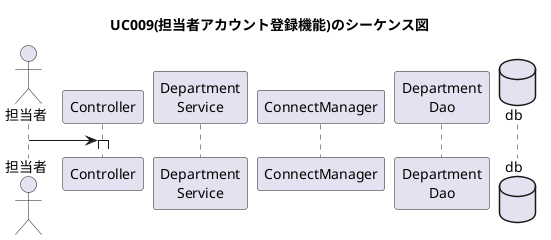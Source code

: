 @startuml

title UC009(担当者アカウント登録機能)のシーケンス図
actor "担当者" as user
participant "Controller" as controller
participant "Department\nService" as service
participant "ConnectManager" as manager
participant "Department\nDao" as dao
database "db" as db
user -> controller++:


@enduml